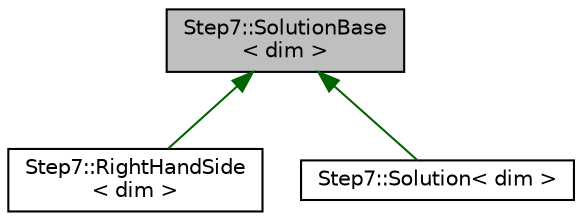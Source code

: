 digraph "Step7::SolutionBase&lt; dim &gt;"
{
 // LATEX_PDF_SIZE
  edge [fontname="Helvetica",fontsize="10",labelfontname="Helvetica",labelfontsize="10"];
  node [fontname="Helvetica",fontsize="10",shape=record];
  Node1 [label="Step7::SolutionBase\l\< dim \>",height=0.2,width=0.4,color="black", fillcolor="grey75", style="filled", fontcolor="black",tooltip=" "];
  Node1 -> Node2 [dir="back",color="darkgreen",fontsize="10",style="solid",fontname="Helvetica"];
  Node2 [label="Step7::RightHandSide\l\< dim \>",height=0.2,width=0.4,color="black", fillcolor="white", style="filled",URL="$classStep7_1_1RightHandSide.html",tooltip=" "];
  Node1 -> Node3 [dir="back",color="darkgreen",fontsize="10",style="solid",fontname="Helvetica"];
  Node3 [label="Step7::Solution\< dim \>",height=0.2,width=0.4,color="black", fillcolor="white", style="filled",URL="$classStep7_1_1Solution.html",tooltip=" "];
}
